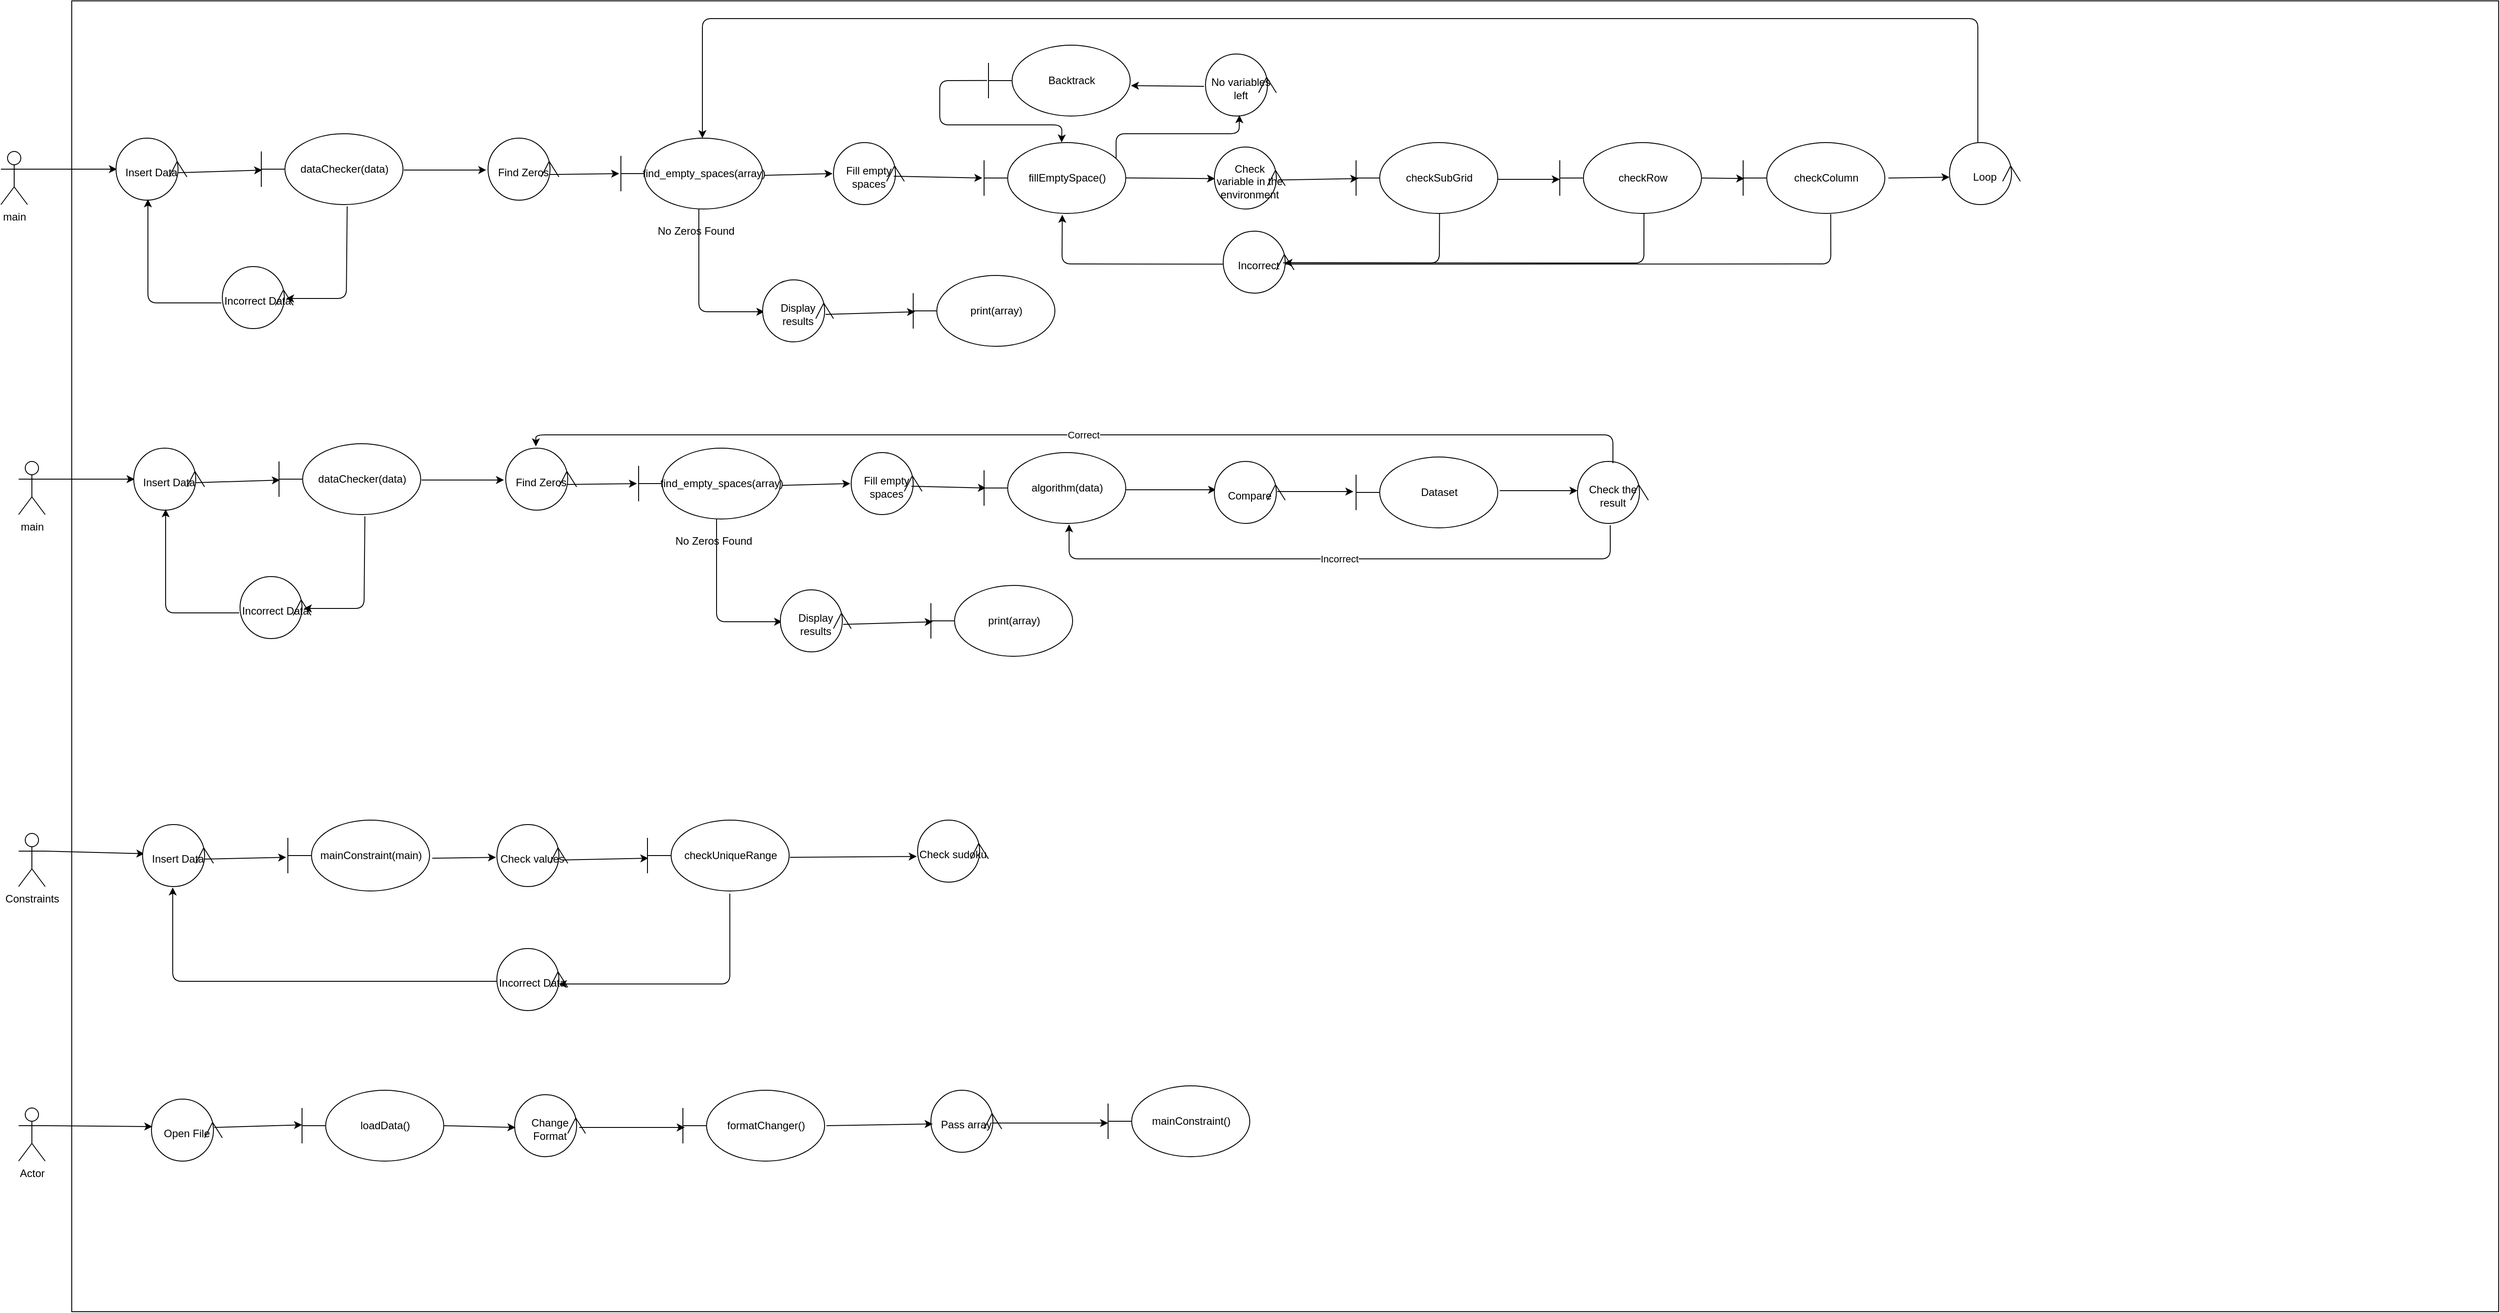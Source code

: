 <mxfile version="14.1.1" type="github">
  <diagram id="gI8m6C9c187NHEWIORXg" name="Page-1">
    <mxGraphModel dx="1422" dy="1909" grid="1" gridSize="10" guides="1" tooltips="1" connect="1" arrows="1" fold="1" page="1" pageScale="1" pageWidth="827" pageHeight="1169" math="0" shadow="0">
      <root>
        <mxCell id="0" />
        <mxCell id="1" parent="0" />
        <mxCell id="W0wIh-QrFydrwNOZ_83b-1" value="main" style="shape=umlActor;verticalLabelPosition=bottom;verticalAlign=top;html=1;outlineConnect=0;" parent="1" vertex="1">
          <mxGeometry x="40" y="120" width="30" height="60" as="geometry" />
        </mxCell>
        <mxCell id="W0wIh-QrFydrwNOZ_83b-3" value="" style="endArrow=classic;html=1;" parent="1" source="W0wIh-QrFydrwNOZ_83b-2" edge="1">
          <mxGeometry width="50" height="50" relative="1" as="geometry">
            <mxPoint x="390" y="390" as="sourcePoint" />
            <mxPoint x="440" y="340" as="targetPoint" />
          </mxGeometry>
        </mxCell>
        <mxCell id="W0wIh-QrFydrwNOZ_83b-2" value="" style="rounded=0;whiteSpace=wrap;html=1;" parent="1" vertex="1">
          <mxGeometry x="100" y="-400" width="2740" height="1480" as="geometry" />
        </mxCell>
        <mxCell id="W0wIh-QrFydrwNOZ_83b-4" value="" style="endArrow=classic;html=1;exitX=1;exitY=0.333;exitDx=0;exitDy=0;exitPerimeter=0;entryX=0.5;entryY=0.988;entryDx=0;entryDy=0;entryPerimeter=0;" parent="1" source="W0wIh-QrFydrwNOZ_83b-1" target="W0wIh-QrFydrwNOZ_83b-8" edge="1">
          <mxGeometry width="50" height="50" relative="1" as="geometry">
            <mxPoint x="390" y="390" as="sourcePoint" />
            <mxPoint x="440" y="340" as="targetPoint" />
          </mxGeometry>
        </mxCell>
        <mxCell id="W0wIh-QrFydrwNOZ_83b-6" value="dataChecker(data)" style="shape=umlBoundary;whiteSpace=wrap;html=1;" parent="1" vertex="1">
          <mxGeometry x="334" y="100" width="160" height="80" as="geometry" />
        </mxCell>
        <mxCell id="W0wIh-QrFydrwNOZ_83b-8" value="Insert Data" style="ellipse;shape=umlControl;whiteSpace=wrap;html=1;direction=south;" parent="1" vertex="1">
          <mxGeometry x="170" y="105" width="80" height="70" as="geometry" />
        </mxCell>
        <mxCell id="W0wIh-QrFydrwNOZ_83b-9" value="" style="endArrow=classic;html=1;exitX=0.557;exitY=0.125;exitDx=0;exitDy=0;exitPerimeter=0;entryX=0.006;entryY=0.513;entryDx=0;entryDy=0;entryPerimeter=0;" parent="1" source="W0wIh-QrFydrwNOZ_83b-8" target="W0wIh-QrFydrwNOZ_83b-6" edge="1">
          <mxGeometry width="50" height="50" relative="1" as="geometry">
            <mxPoint x="330" y="220" as="sourcePoint" />
            <mxPoint x="450.96" y="220" as="targetPoint" />
          </mxGeometry>
        </mxCell>
        <mxCell id="W0wIh-QrFydrwNOZ_83b-10" value="" style="endArrow=classic;html=1;exitX=1.006;exitY=0.513;exitDx=0;exitDy=0;exitPerimeter=0;entryX=0.514;entryY=1.025;entryDx=0;entryDy=0;entryPerimeter=0;" parent="1" source="W0wIh-QrFydrwNOZ_83b-6" edge="1">
          <mxGeometry width="50" height="50" relative="1" as="geometry">
            <mxPoint x="660" y="170" as="sourcePoint" />
            <mxPoint x="588" y="140.98" as="targetPoint" />
          </mxGeometry>
        </mxCell>
        <mxCell id="W0wIh-QrFydrwNOZ_83b-12" value="Find Zeros" style="ellipse;shape=umlControl;whiteSpace=wrap;html=1;direction=south;" parent="1" vertex="1">
          <mxGeometry x="590" y="105" width="80" height="70" as="geometry" />
        </mxCell>
        <mxCell id="W0wIh-QrFydrwNOZ_83b-13" value="Dataset" style="shape=umlBoundary;whiteSpace=wrap;html=1;" parent="1" vertex="1">
          <mxGeometry x="1550" y="115" width="160" height="80" as="geometry" />
        </mxCell>
        <mxCell id="W0wIh-QrFydrwNOZ_83b-14" value="" style="endArrow=classic;html=1;exitX=0.606;exitY=1.025;exitDx=0;exitDy=0;exitPerimeter=0;entryX=0.514;entryY=0.1;entryDx=0;entryDy=0;entryPerimeter=0;" parent="1" source="W0wIh-QrFydrwNOZ_83b-6" target="W0wIh-QrFydrwNOZ_83b-15" edge="1">
          <mxGeometry width="50" height="50" relative="1" as="geometry">
            <mxPoint x="488.48" y="210.06" as="sourcePoint" />
            <mxPoint x="582" y="210" as="targetPoint" />
            <Array as="points">
              <mxPoint x="430" y="286" />
            </Array>
          </mxGeometry>
        </mxCell>
        <mxCell id="W0wIh-QrFydrwNOZ_83b-15" value="Incorrect Data" style="ellipse;shape=umlControl;whiteSpace=wrap;html=1;direction=south;" parent="1" vertex="1">
          <mxGeometry x="290" y="250" width="80" height="70" as="geometry" />
        </mxCell>
        <mxCell id="W0wIh-QrFydrwNOZ_83b-16" value="" style="endArrow=classic;html=1;exitX=0.586;exitY=1.013;exitDx=0;exitDy=0;exitPerimeter=0;entryX=0.986;entryY=0.55;entryDx=0;entryDy=0;entryPerimeter=0;" parent="1" source="W0wIh-QrFydrwNOZ_83b-15" target="W0wIh-QrFydrwNOZ_83b-8" edge="1">
          <mxGeometry width="50" height="50" relative="1" as="geometry">
            <mxPoint x="218.96" y="270" as="sourcePoint" />
            <mxPoint x="150" y="373.98" as="targetPoint" />
            <Array as="points">
              <mxPoint x="206" y="291" />
            </Array>
          </mxGeometry>
        </mxCell>
        <mxCell id="W0wIh-QrFydrwNOZ_83b-19" value="find_empty_spaces(array)" style="shape=umlBoundary;whiteSpace=wrap;html=1;" parent="1" vertex="1">
          <mxGeometry x="740" y="105" width="160" height="80" as="geometry" />
        </mxCell>
        <mxCell id="W0wIh-QrFydrwNOZ_83b-21" value="" style="endArrow=classic;html=1;exitX=1.013;exitY=0.525;exitDx=0;exitDy=0;exitPerimeter=0;entryX=0.5;entryY=1.013;entryDx=0;entryDy=0;entryPerimeter=0;" parent="1" source="W0wIh-QrFydrwNOZ_83b-19" target="W0wIh-QrFydrwNOZ_83b-22" edge="1">
          <mxGeometry width="50" height="50" relative="1" as="geometry">
            <mxPoint x="1380" y="162.98" as="sourcePoint" />
            <mxPoint x="1360" y="142" as="targetPoint" />
          </mxGeometry>
        </mxCell>
        <mxCell id="W0wIh-QrFydrwNOZ_83b-22" value="Fill empty spaces" style="ellipse;shape=umlControl;whiteSpace=wrap;html=1;direction=south;" parent="1" vertex="1">
          <mxGeometry x="980" y="110" width="80" height="70" as="geometry" />
        </mxCell>
        <mxCell id="W0wIh-QrFydrwNOZ_83b-23" value="" style="endArrow=classic;html=1;exitX=0.543;exitY=0.15;exitDx=0;exitDy=0;exitPerimeter=0;entryX=0.013;entryY=0.5;entryDx=0;entryDy=0;entryPerimeter=0;" parent="1" source="W0wIh-QrFydrwNOZ_83b-22" target="W0wIh-QrFydrwNOZ_83b-24" edge="1">
          <mxGeometry width="50" height="50" relative="1" as="geometry">
            <mxPoint x="1460" y="149.5" as="sourcePoint" />
            <mxPoint x="1517.92" y="149.5" as="targetPoint" />
          </mxGeometry>
        </mxCell>
        <mxCell id="W0wIh-QrFydrwNOZ_83b-24" value="algorithm(data)" style="shape=umlBoundary;whiteSpace=wrap;html=1;" parent="1" vertex="1">
          <mxGeometry x="1130" y="110" width="160" height="80" as="geometry" />
        </mxCell>
        <mxCell id="W0wIh-QrFydrwNOZ_83b-26" value="" style="endArrow=classic;html=1;exitX=0.586;exitY=0.125;exitDx=0;exitDy=0;exitPerimeter=0;entryX=-0.012;entryY=0.5;entryDx=0;entryDy=0;entryPerimeter=0;" parent="1" source="W0wIh-QrFydrwNOZ_83b-12" target="W0wIh-QrFydrwNOZ_83b-19" edge="1">
          <mxGeometry width="50" height="50" relative="1" as="geometry">
            <mxPoint x="710" y="220.06" as="sourcePoint" />
            <mxPoint x="803.04" y="220" as="targetPoint" />
          </mxGeometry>
        </mxCell>
        <mxCell id="W0wIh-QrFydrwNOZ_83b-27" value="" style="endArrow=classic;html=1;exitX=1;exitY=0.525;exitDx=0;exitDy=0;exitPerimeter=0;entryX=0.457;entryY=0.975;entryDx=0;entryDy=0;entryPerimeter=0;" parent="1" source="W0wIh-QrFydrwNOZ_83b-24" target="W0wIh-QrFydrwNOZ_83b-28" edge="1">
          <mxGeometry width="50" height="50" relative="1" as="geometry">
            <mxPoint x="1340" y="200.0" as="sourcePoint" />
            <mxPoint x="1424.08" y="201.99" as="targetPoint" />
          </mxGeometry>
        </mxCell>
        <mxCell id="W0wIh-QrFydrwNOZ_83b-28" value="Compare" style="ellipse;shape=umlControl;whiteSpace=wrap;html=1;direction=south;" parent="1" vertex="1">
          <mxGeometry x="1390" y="120" width="80" height="70" as="geometry" />
        </mxCell>
        <mxCell id="W0wIh-QrFydrwNOZ_83b-29" value="" style="endArrow=classic;html=1;exitX=0.486;exitY=0.113;exitDx=0;exitDy=0;exitPerimeter=0;entryX=-0.019;entryY=0.488;entryDx=0;entryDy=0;entryPerimeter=0;" parent="1" source="W0wIh-QrFydrwNOZ_83b-28" target="W0wIh-QrFydrwNOZ_83b-13" edge="1">
          <mxGeometry width="50" height="50" relative="1" as="geometry">
            <mxPoint x="1480" y="185.01" as="sourcePoint" />
            <mxPoint x="1582" y="185.0" as="targetPoint" />
          </mxGeometry>
        </mxCell>
        <mxCell id="W0wIh-QrFydrwNOZ_83b-30" value="Check the result" style="ellipse;shape=umlControl;whiteSpace=wrap;html=1;direction=south;" parent="1" vertex="1">
          <mxGeometry x="1800" y="120" width="80" height="70" as="geometry" />
        </mxCell>
        <mxCell id="W0wIh-QrFydrwNOZ_83b-31" value="" style="endArrow=classic;html=1;exitX=1.013;exitY=0.475;exitDx=0;exitDy=0;exitPerimeter=0;entryX=0.471;entryY=1;entryDx=0;entryDy=0;entryPerimeter=0;" parent="1" source="W0wIh-QrFydrwNOZ_83b-13" target="W0wIh-QrFydrwNOZ_83b-30" edge="1">
          <mxGeometry width="50" height="50" relative="1" as="geometry">
            <mxPoint x="1714" y="230" as="sourcePoint" />
            <mxPoint x="1800" y="230.02" as="targetPoint" />
          </mxGeometry>
        </mxCell>
        <mxCell id="W0wIh-QrFydrwNOZ_83b-32" value="Incorrect" style="endArrow=classic;html=1;exitX=1.029;exitY=0.538;exitDx=0;exitDy=0;exitPerimeter=0;entryX=0.6;entryY=1.013;entryDx=0;entryDy=0;entryPerimeter=0;" parent="1" source="W0wIh-QrFydrwNOZ_83b-30" target="W0wIh-QrFydrwNOZ_83b-24" edge="1">
          <mxGeometry width="50" height="50" relative="1" as="geometry">
            <mxPoint x="1792.08" y="270.03" as="sourcePoint" />
            <mxPoint x="1880" y="270.0" as="targetPoint" />
            <Array as="points">
              <mxPoint x="1837" y="230" />
              <mxPoint x="1226" y="230" />
            </Array>
          </mxGeometry>
        </mxCell>
        <mxCell id="W0wIh-QrFydrwNOZ_83b-35" value="Correct" style="endArrow=classic;html=1;exitX=0.029;exitY=0.5;exitDx=0;exitDy=0;exitPerimeter=0;entryX=-0.029;entryY=0.575;entryDx=0;entryDy=0;entryPerimeter=0;" parent="1" source="W0wIh-QrFydrwNOZ_83b-30" target="W0wIh-QrFydrwNOZ_83b-12" edge="1">
          <mxGeometry width="50" height="50" relative="1" as="geometry">
            <mxPoint x="1950" y="235" as="sourcePoint" />
            <mxPoint x="2000" y="185" as="targetPoint" />
            <Array as="points">
              <mxPoint x="1840" y="90" />
              <mxPoint x="624" y="90" />
            </Array>
          </mxGeometry>
        </mxCell>
        <mxCell id="W0wIh-QrFydrwNOZ_83b-38" value="" style="endArrow=classic;html=1;exitX=0.55;exitY=1;exitDx=0;exitDy=0;exitPerimeter=0;entryX=0.514;entryY=0.975;entryDx=0;entryDy=0;entryPerimeter=0;" parent="1" source="W0wIh-QrFydrwNOZ_83b-19" target="W0wIh-QrFydrwNOZ_83b-39" edge="1">
          <mxGeometry width="50" height="50" relative="1" as="geometry">
            <mxPoint x="900.0" y="222" as="sourcePoint" />
            <mxPoint x="977" y="220" as="targetPoint" />
            <Array as="points">
              <mxPoint x="828" y="301" />
            </Array>
          </mxGeometry>
        </mxCell>
        <mxCell id="W0wIh-QrFydrwNOZ_83b-39" value="Display results" style="ellipse;shape=umlControl;whiteSpace=wrap;html=1;direction=south;" parent="1" vertex="1">
          <mxGeometry x="900" y="265" width="80" height="70" as="geometry" />
        </mxCell>
        <mxCell id="W0wIh-QrFydrwNOZ_83b-40" value="print(array)" style="shape=umlBoundary;whiteSpace=wrap;html=1;" parent="1" vertex="1">
          <mxGeometry x="1070" y="260" width="160" height="80" as="geometry" />
        </mxCell>
        <mxCell id="W0wIh-QrFydrwNOZ_83b-42" value="" style="endArrow=classic;html=1;exitX=0.557;exitY=0.113;exitDx=0;exitDy=0;exitPerimeter=0;entryX=0.013;entryY=0.513;entryDx=0;entryDy=0;entryPerimeter=0;" parent="1" source="W0wIh-QrFydrwNOZ_83b-39" target="W0wIh-QrFydrwNOZ_83b-40" edge="1">
          <mxGeometry width="50" height="50" relative="1" as="geometry">
            <mxPoint x="1080" y="400" as="sourcePoint" />
            <mxPoint x="1130" y="350" as="targetPoint" />
          </mxGeometry>
        </mxCell>
        <mxCell id="W0wIh-QrFydrwNOZ_83b-43" value="No Zeros Found" style="text;html=1;strokeColor=none;fillColor=none;align=center;verticalAlign=middle;whiteSpace=wrap;rounded=0;" parent="1" vertex="1">
          <mxGeometry x="780" y="200" width="90" height="20" as="geometry" />
        </mxCell>
        <mxCell id="ZiF1Yd1M9OJEne689u-W-1" value="Constraints" style="shape=umlActor;verticalLabelPosition=bottom;verticalAlign=top;html=1;outlineConnect=0;" parent="1" vertex="1">
          <mxGeometry x="40" y="540" width="30" height="60" as="geometry" />
        </mxCell>
        <mxCell id="ZiF1Yd1M9OJEne689u-W-2" value="" style="endArrow=classic;html=1;exitX=1;exitY=0.333;exitDx=0;exitDy=0;exitPerimeter=0;entryX=0.471;entryY=0.975;entryDx=0;entryDy=0;entryPerimeter=0;" parent="1" source="ZiF1Yd1M9OJEne689u-W-1" target="ZiF1Yd1M9OJEne689u-W-3" edge="1">
          <mxGeometry width="50" height="50" relative="1" as="geometry">
            <mxPoint x="140" y="580" as="sourcePoint" />
            <mxPoint x="190" y="530" as="targetPoint" />
          </mxGeometry>
        </mxCell>
        <mxCell id="ZiF1Yd1M9OJEne689u-W-3" value="Insert Data" style="ellipse;shape=umlControl;whiteSpace=wrap;html=1;direction=south;" parent="1" vertex="1">
          <mxGeometry x="180" y="530" width="80" height="70" as="geometry" />
        </mxCell>
        <mxCell id="ZiF1Yd1M9OJEne689u-W-4" value="mainConstraint(main)" style="shape=umlBoundary;whiteSpace=wrap;html=1;" parent="1" vertex="1">
          <mxGeometry x="344" y="525" width="160" height="80" as="geometry" />
        </mxCell>
        <mxCell id="ZiF1Yd1M9OJEne689u-W-5" value="" style="endArrow=classic;html=1;exitX=0.557;exitY=0.138;exitDx=0;exitDy=0;exitPerimeter=0;entryX=-0.012;entryY=0.525;entryDx=0;entryDy=0;entryPerimeter=0;" parent="1" source="ZiF1Yd1M9OJEne689u-W-3" target="ZiF1Yd1M9OJEne689u-W-4" edge="1">
          <mxGeometry width="50" height="50" relative="1" as="geometry">
            <mxPoint x="334" y="482.95" as="sourcePoint" />
            <mxPoint x="428.96" y="480.0" as="targetPoint" />
          </mxGeometry>
        </mxCell>
        <mxCell id="ZiF1Yd1M9OJEne689u-W-7" value="Incorrect Data" style="ellipse;shape=umlControl;whiteSpace=wrap;html=1;direction=south;" parent="1" vertex="1">
          <mxGeometry x="580" y="670" width="80" height="70" as="geometry" />
        </mxCell>
        <mxCell id="ZiF1Yd1M9OJEne689u-W-8" value="" style="endArrow=classic;html=1;exitX=0.529;exitY=1;exitDx=0;exitDy=0;exitPerimeter=0;entryX=1.014;entryY=0.575;entryDx=0;entryDy=0;entryPerimeter=0;" parent="1" source="ZiF1Yd1M9OJEne689u-W-7" target="ZiF1Yd1M9OJEne689u-W-3" edge="1">
          <mxGeometry width="50" height="50" relative="1" as="geometry">
            <mxPoint x="242.96" y="717" as="sourcePoint" />
            <mxPoint x="160" y="600" as="targetPoint" />
            <Array as="points">
              <mxPoint x="214" y="707" />
            </Array>
          </mxGeometry>
        </mxCell>
        <mxCell id="ZiF1Yd1M9OJEne689u-W-10" value="" style="endArrow=classic;html=1;exitX=1.019;exitY=0.538;exitDx=0;exitDy=0;exitPerimeter=0;entryX=0.529;entryY=1.013;entryDx=0;entryDy=0;entryPerimeter=0;" parent="1" source="ZiF1Yd1M9OJEne689u-W-4" target="ZiF1Yd1M9OJEne689u-W-12" edge="1">
          <mxGeometry width="50" height="50" relative="1" as="geometry">
            <mxPoint x="646.88" y="651.99" as="sourcePoint" />
            <mxPoint x="580.96" y="567.03" as="targetPoint" />
          </mxGeometry>
        </mxCell>
        <mxCell id="ZiF1Yd1M9OJEne689u-W-11" value="checkUniqueRange" style="shape=umlBoundary;whiteSpace=wrap;html=1;" parent="1" vertex="1">
          <mxGeometry x="750" y="525" width="160" height="80" as="geometry" />
        </mxCell>
        <mxCell id="ZiF1Yd1M9OJEne689u-W-12" value="Check values" style="ellipse;shape=umlControl;whiteSpace=wrap;html=1;direction=south;" parent="1" vertex="1">
          <mxGeometry x="580" y="530" width="80" height="70" as="geometry" />
        </mxCell>
        <mxCell id="ZiF1Yd1M9OJEne689u-W-14" value="" style="endArrow=classic;html=1;exitX=0.571;exitY=0.075;exitDx=0;exitDy=0;exitPerimeter=0;entryX=0.006;entryY=0.538;entryDx=0;entryDy=0;entryPerimeter=0;" parent="1" source="ZiF1Yd1M9OJEne689u-W-12" target="ZiF1Yd1M9OJEne689u-W-11" edge="1">
          <mxGeometry width="50" height="50" relative="1" as="geometry">
            <mxPoint x="710" y="530" as="sourcePoint" />
            <mxPoint x="760" y="480" as="targetPoint" />
          </mxGeometry>
        </mxCell>
        <mxCell id="ZiF1Yd1M9OJEne689u-W-15" value="" style="endArrow=classic;html=1;exitX=0.581;exitY=1.038;exitDx=0;exitDy=0;exitPerimeter=0;entryX=0.571;entryY=0.125;entryDx=0;entryDy=0;entryPerimeter=0;" parent="1" source="ZiF1Yd1M9OJEne689u-W-11" target="ZiF1Yd1M9OJEne689u-W-7" edge="1">
          <mxGeometry width="50" height="50" relative="1" as="geometry">
            <mxPoint x="850" y="720" as="sourcePoint" />
            <mxPoint x="900" y="670" as="targetPoint" />
            <Array as="points">
              <mxPoint x="843" y="710" />
            </Array>
          </mxGeometry>
        </mxCell>
        <mxCell id="ZiF1Yd1M9OJEne689u-W-16" value="" style="endArrow=classic;html=1;exitX=1.006;exitY=0.525;exitDx=0;exitDy=0;exitPerimeter=0;entryX=0.586;entryY=1.013;entryDx=0;entryDy=0;entryPerimeter=0;" parent="1" source="ZiF1Yd1M9OJEne689u-W-11" target="ZiF1Yd1M9OJEne689u-W-17" edge="1">
          <mxGeometry width="50" height="50" relative="1" as="geometry">
            <mxPoint x="1030" y="550" as="sourcePoint" />
            <mxPoint x="1080" y="500" as="targetPoint" />
          </mxGeometry>
        </mxCell>
        <mxCell id="ZiF1Yd1M9OJEne689u-W-17" value="Check sudoku" style="ellipse;shape=umlControl;whiteSpace=wrap;html=1;direction=south;" parent="1" vertex="1">
          <mxGeometry x="1055" y="525" width="80" height="70" as="geometry" />
        </mxCell>
        <mxCell id="ZiF1Yd1M9OJEne689u-W-18" value="Actor" style="shape=umlActor;verticalLabelPosition=bottom;verticalAlign=top;html=1;outlineConnect=0;" parent="1" vertex="1">
          <mxGeometry x="40" y="850" width="30" height="60" as="geometry" />
        </mxCell>
        <mxCell id="ZiF1Yd1M9OJEne689u-W-19" value="Open File" style="ellipse;shape=umlControl;whiteSpace=wrap;html=1;direction=south;" parent="1" vertex="1">
          <mxGeometry x="190" y="840" width="80" height="70" as="geometry" />
        </mxCell>
        <mxCell id="ZiF1Yd1M9OJEne689u-W-20" value="" style="endArrow=classic;html=1;exitX=1;exitY=0.333;exitDx=0;exitDy=0;exitPerimeter=0;entryX=0.443;entryY=0.988;entryDx=0;entryDy=0;entryPerimeter=0;" parent="1" source="ZiF1Yd1M9OJEne689u-W-18" target="ZiF1Yd1M9OJEne689u-W-19" edge="1">
          <mxGeometry width="50" height="50" relative="1" as="geometry">
            <mxPoint x="270" y="850" as="sourcePoint" />
            <mxPoint x="320" y="800" as="targetPoint" />
          </mxGeometry>
        </mxCell>
        <mxCell id="ZiF1Yd1M9OJEne689u-W-21" value="" style="endArrow=classic;html=1;exitX=0.457;exitY=0.113;exitDx=0;exitDy=0;exitPerimeter=0;entryX=0;entryY=0.488;entryDx=0;entryDy=0;entryPerimeter=0;" parent="1" source="ZiF1Yd1M9OJEne689u-W-19" target="ZiF1Yd1M9OJEne689u-W-23" edge="1">
          <mxGeometry width="50" height="50" relative="1" as="geometry">
            <mxPoint x="380" y="910" as="sourcePoint" />
            <mxPoint x="430" y="860" as="targetPoint" />
          </mxGeometry>
        </mxCell>
        <mxCell id="ZiF1Yd1M9OJEne689u-W-22" value="Change Format" style="ellipse;shape=umlControl;whiteSpace=wrap;html=1;direction=south;" parent="1" vertex="1">
          <mxGeometry x="600" y="835" width="80" height="70" as="geometry" />
        </mxCell>
        <mxCell id="ZiF1Yd1M9OJEne689u-W-23" value="loadData()" style="shape=umlBoundary;whiteSpace=wrap;html=1;" parent="1" vertex="1">
          <mxGeometry x="360" y="830" width="160" height="80" as="geometry" />
        </mxCell>
        <mxCell id="ZiF1Yd1M9OJEne689u-W-24" value="" style="endArrow=classic;html=1;exitX=1;exitY=0.5;exitDx=0;exitDy=0;exitPerimeter=0;entryX=0.529;entryY=0.988;entryDx=0;entryDy=0;entryPerimeter=0;" parent="1" source="ZiF1Yd1M9OJEne689u-W-23" target="ZiF1Yd1M9OJEne689u-W-22" edge="1">
          <mxGeometry width="50" height="50" relative="1" as="geometry">
            <mxPoint x="570" y="955" as="sourcePoint" />
            <mxPoint x="620" y="905" as="targetPoint" />
          </mxGeometry>
        </mxCell>
        <mxCell id="ZiF1Yd1M9OJEne689u-W-25" value="formatChanger()" style="shape=umlBoundary;whiteSpace=wrap;html=1;" parent="1" vertex="1">
          <mxGeometry x="790" y="830" width="160" height="80" as="geometry" />
        </mxCell>
        <mxCell id="ZiF1Yd1M9OJEne689u-W-26" value="" style="endArrow=classic;html=1;exitX=0.529;exitY=0.088;exitDx=0;exitDy=0;exitPerimeter=0;entryX=0.013;entryY=0.525;entryDx=0;entryDy=0;entryPerimeter=0;" parent="1" source="ZiF1Yd1M9OJEne689u-W-22" target="ZiF1Yd1M9OJEne689u-W-25" edge="1">
          <mxGeometry width="50" height="50" relative="1" as="geometry">
            <mxPoint x="740" y="950" as="sourcePoint" />
            <mxPoint x="790" y="900" as="targetPoint" />
          </mxGeometry>
        </mxCell>
        <mxCell id="ZiF1Yd1M9OJEne689u-W-27" value="Pass array" style="ellipse;shape=umlControl;whiteSpace=wrap;html=1;direction=south;" parent="1" vertex="1">
          <mxGeometry x="1070" y="830" width="80" height="70" as="geometry" />
        </mxCell>
        <mxCell id="ZiF1Yd1M9OJEne689u-W-28" value="" style="endArrow=classic;html=1;exitX=1.013;exitY=0.5;exitDx=0;exitDy=0;exitPerimeter=0;entryX=0.543;entryY=0.975;entryDx=0;entryDy=0;entryPerimeter=0;" parent="1" source="ZiF1Yd1M9OJEne689u-W-25" target="ZiF1Yd1M9OJEne689u-W-27" edge="1">
          <mxGeometry width="50" height="50" relative="1" as="geometry">
            <mxPoint x="1040" y="955" as="sourcePoint" />
            <mxPoint x="1090" y="905" as="targetPoint" />
          </mxGeometry>
        </mxCell>
        <mxCell id="ZiF1Yd1M9OJEne689u-W-29" value="" style="endArrow=classic;html=1;exitX=0.529;exitY=0.138;exitDx=0;exitDy=0;exitPerimeter=0;entryX=0;entryY=0.525;entryDx=0;entryDy=0;entryPerimeter=0;" parent="1" source="ZiF1Yd1M9OJEne689u-W-27" target="ZiF1Yd1M9OJEne689u-W-30" edge="1">
          <mxGeometry width="50" height="50" relative="1" as="geometry">
            <mxPoint x="1260" y="920" as="sourcePoint" />
            <mxPoint x="1310" y="870" as="targetPoint" />
          </mxGeometry>
        </mxCell>
        <mxCell id="ZiF1Yd1M9OJEne689u-W-30" value="mainConstraint()" style="shape=umlBoundary;whiteSpace=wrap;html=1;" parent="1" vertex="1">
          <mxGeometry x="1270" y="825" width="160" height="80" as="geometry" />
        </mxCell>
        <mxCell id="K1zx9iukP4_eoGGUbtov-1" value="main" style="shape=umlActor;verticalLabelPosition=bottom;verticalAlign=top;html=1;outlineConnect=0;" vertex="1" parent="1">
          <mxGeometry x="20" y="-230" width="30" height="60" as="geometry" />
        </mxCell>
        <mxCell id="K1zx9iukP4_eoGGUbtov-3" value="" style="endArrow=classic;html=1;exitX=1;exitY=0.333;exitDx=0;exitDy=0;exitPerimeter=0;entryX=0.5;entryY=0.988;entryDx=0;entryDy=0;entryPerimeter=0;" edge="1" parent="1" source="K1zx9iukP4_eoGGUbtov-1" target="K1zx9iukP4_eoGGUbtov-5">
          <mxGeometry width="50" height="50" relative="1" as="geometry">
            <mxPoint x="370" y="40" as="sourcePoint" />
            <mxPoint x="420" y="-10" as="targetPoint" />
          </mxGeometry>
        </mxCell>
        <mxCell id="K1zx9iukP4_eoGGUbtov-4" value="dataChecker(data)" style="shape=umlBoundary;whiteSpace=wrap;html=1;" vertex="1" parent="1">
          <mxGeometry x="314" y="-250" width="160" height="80" as="geometry" />
        </mxCell>
        <mxCell id="K1zx9iukP4_eoGGUbtov-5" value="Insert Data" style="ellipse;shape=umlControl;whiteSpace=wrap;html=1;direction=south;" vertex="1" parent="1">
          <mxGeometry x="150" y="-245" width="80" height="70" as="geometry" />
        </mxCell>
        <mxCell id="K1zx9iukP4_eoGGUbtov-6" value="" style="endArrow=classic;html=1;exitX=0.557;exitY=0.125;exitDx=0;exitDy=0;exitPerimeter=0;entryX=0.006;entryY=0.513;entryDx=0;entryDy=0;entryPerimeter=0;" edge="1" parent="1" source="K1zx9iukP4_eoGGUbtov-5" target="K1zx9iukP4_eoGGUbtov-4">
          <mxGeometry width="50" height="50" relative="1" as="geometry">
            <mxPoint x="310" y="-130" as="sourcePoint" />
            <mxPoint x="430.96" y="-130" as="targetPoint" />
          </mxGeometry>
        </mxCell>
        <mxCell id="K1zx9iukP4_eoGGUbtov-7" value="" style="endArrow=classic;html=1;exitX=1.006;exitY=0.513;exitDx=0;exitDy=0;exitPerimeter=0;entryX=0.514;entryY=1.025;entryDx=0;entryDy=0;entryPerimeter=0;" edge="1" parent="1" source="K1zx9iukP4_eoGGUbtov-4">
          <mxGeometry width="50" height="50" relative="1" as="geometry">
            <mxPoint x="640" y="-180" as="sourcePoint" />
            <mxPoint x="568" y="-209.02" as="targetPoint" />
          </mxGeometry>
        </mxCell>
        <mxCell id="K1zx9iukP4_eoGGUbtov-8" value="Find Zeros" style="ellipse;shape=umlControl;whiteSpace=wrap;html=1;direction=south;" vertex="1" parent="1">
          <mxGeometry x="570" y="-245" width="80" height="70" as="geometry" />
        </mxCell>
        <mxCell id="K1zx9iukP4_eoGGUbtov-10" value="" style="endArrow=classic;html=1;exitX=0.606;exitY=1.025;exitDx=0;exitDy=0;exitPerimeter=0;entryX=0.514;entryY=0.1;entryDx=0;entryDy=0;entryPerimeter=0;" edge="1" parent="1" source="K1zx9iukP4_eoGGUbtov-4" target="K1zx9iukP4_eoGGUbtov-11">
          <mxGeometry width="50" height="50" relative="1" as="geometry">
            <mxPoint x="468.48" y="-139.94" as="sourcePoint" />
            <mxPoint x="562" y="-140" as="targetPoint" />
            <Array as="points">
              <mxPoint x="410" y="-64" />
            </Array>
          </mxGeometry>
        </mxCell>
        <mxCell id="K1zx9iukP4_eoGGUbtov-11" value="Incorrect Data" style="ellipse;shape=umlControl;whiteSpace=wrap;html=1;direction=south;" vertex="1" parent="1">
          <mxGeometry x="270" y="-100" width="80" height="70" as="geometry" />
        </mxCell>
        <mxCell id="K1zx9iukP4_eoGGUbtov-12" value="" style="endArrow=classic;html=1;exitX=0.586;exitY=1.013;exitDx=0;exitDy=0;exitPerimeter=0;entryX=0.986;entryY=0.55;entryDx=0;entryDy=0;entryPerimeter=0;" edge="1" parent="1" source="K1zx9iukP4_eoGGUbtov-11" target="K1zx9iukP4_eoGGUbtov-5">
          <mxGeometry width="50" height="50" relative="1" as="geometry">
            <mxPoint x="198.96" y="-80" as="sourcePoint" />
            <mxPoint x="130" y="23.98" as="targetPoint" />
            <Array as="points">
              <mxPoint x="186" y="-59" />
            </Array>
          </mxGeometry>
        </mxCell>
        <mxCell id="K1zx9iukP4_eoGGUbtov-13" value="find_empty_spaces(array)" style="shape=umlBoundary;whiteSpace=wrap;html=1;" vertex="1" parent="1">
          <mxGeometry x="720" y="-245" width="160" height="80" as="geometry" />
        </mxCell>
        <mxCell id="K1zx9iukP4_eoGGUbtov-14" value="" style="endArrow=classic;html=1;exitX=1.013;exitY=0.525;exitDx=0;exitDy=0;exitPerimeter=0;entryX=0.5;entryY=1.013;entryDx=0;entryDy=0;entryPerimeter=0;" edge="1" parent="1" source="K1zx9iukP4_eoGGUbtov-13" target="K1zx9iukP4_eoGGUbtov-15">
          <mxGeometry width="50" height="50" relative="1" as="geometry">
            <mxPoint x="1360" y="-187.02" as="sourcePoint" />
            <mxPoint x="1340" y="-208" as="targetPoint" />
          </mxGeometry>
        </mxCell>
        <mxCell id="K1zx9iukP4_eoGGUbtov-15" value="Fill empty spaces" style="ellipse;shape=umlControl;whiteSpace=wrap;html=1;direction=south;" vertex="1" parent="1">
          <mxGeometry x="960" y="-240" width="80" height="70" as="geometry" />
        </mxCell>
        <mxCell id="K1zx9iukP4_eoGGUbtov-16" value="" style="endArrow=classic;html=1;exitX=0.543;exitY=0.15;exitDx=0;exitDy=0;exitPerimeter=0;entryX=-0.012;entryY=0.5;entryDx=0;entryDy=0;entryPerimeter=0;" edge="1" parent="1" source="K1zx9iukP4_eoGGUbtov-15" target="K1zx9iukP4_eoGGUbtov-31">
          <mxGeometry width="50" height="50" relative="1" as="geometry">
            <mxPoint x="1440" y="-200.5" as="sourcePoint" />
            <mxPoint x="1497.92" y="-200.5" as="targetPoint" />
          </mxGeometry>
        </mxCell>
        <mxCell id="K1zx9iukP4_eoGGUbtov-18" value="" style="endArrow=classic;html=1;exitX=0.586;exitY=0.125;exitDx=0;exitDy=0;exitPerimeter=0;entryX=-0.012;entryY=0.5;entryDx=0;entryDy=0;entryPerimeter=0;" edge="1" parent="1" source="K1zx9iukP4_eoGGUbtov-8" target="K1zx9iukP4_eoGGUbtov-13">
          <mxGeometry width="50" height="50" relative="1" as="geometry">
            <mxPoint x="690" y="-129.94" as="sourcePoint" />
            <mxPoint x="783.04" y="-130" as="targetPoint" />
          </mxGeometry>
        </mxCell>
        <mxCell id="K1zx9iukP4_eoGGUbtov-26" value="" style="endArrow=classic;html=1;exitX=0.55;exitY=1;exitDx=0;exitDy=0;exitPerimeter=0;entryX=0.514;entryY=0.975;entryDx=0;entryDy=0;entryPerimeter=0;" edge="1" parent="1" source="K1zx9iukP4_eoGGUbtov-13" target="K1zx9iukP4_eoGGUbtov-27">
          <mxGeometry width="50" height="50" relative="1" as="geometry">
            <mxPoint x="880.0" y="-128" as="sourcePoint" />
            <mxPoint x="957" y="-130" as="targetPoint" />
            <Array as="points">
              <mxPoint x="808" y="-49" />
            </Array>
          </mxGeometry>
        </mxCell>
        <mxCell id="K1zx9iukP4_eoGGUbtov-27" value="Display results" style="ellipse;shape=umlControl;whiteSpace=wrap;html=1;direction=south;" vertex="1" parent="1">
          <mxGeometry x="880" y="-85" width="80" height="70" as="geometry" />
        </mxCell>
        <mxCell id="K1zx9iukP4_eoGGUbtov-28" value="print(array)" style="shape=umlBoundary;whiteSpace=wrap;html=1;" vertex="1" parent="1">
          <mxGeometry x="1050" y="-90" width="160" height="80" as="geometry" />
        </mxCell>
        <mxCell id="K1zx9iukP4_eoGGUbtov-29" value="" style="endArrow=classic;html=1;exitX=0.557;exitY=0.113;exitDx=0;exitDy=0;exitPerimeter=0;entryX=0.013;entryY=0.513;entryDx=0;entryDy=0;entryPerimeter=0;" edge="1" parent="1" source="K1zx9iukP4_eoGGUbtov-27" target="K1zx9iukP4_eoGGUbtov-28">
          <mxGeometry width="50" height="50" relative="1" as="geometry">
            <mxPoint x="1060" y="50" as="sourcePoint" />
            <mxPoint x="1110" as="targetPoint" />
          </mxGeometry>
        </mxCell>
        <mxCell id="K1zx9iukP4_eoGGUbtov-30" value="No Zeros Found" style="text;html=1;strokeColor=none;fillColor=none;align=center;verticalAlign=middle;whiteSpace=wrap;rounded=0;" vertex="1" parent="1">
          <mxGeometry x="760" y="-150" width="90" height="20" as="geometry" />
        </mxCell>
        <mxCell id="K1zx9iukP4_eoGGUbtov-31" value="fillEmptySpace()" style="shape=umlBoundary;whiteSpace=wrap;html=1;" vertex="1" parent="1">
          <mxGeometry x="1130" y="-240" width="160" height="80" as="geometry" />
        </mxCell>
        <mxCell id="K1zx9iukP4_eoGGUbtov-33" value="" style="endArrow=classic;html=1;exitX=1;exitY=0.498;exitDx=0;exitDy=0;exitPerimeter=0;entryX=0.51;entryY=0.99;entryDx=0;entryDy=0;entryPerimeter=0;" edge="1" parent="1" source="K1zx9iukP4_eoGGUbtov-31" target="K1zx9iukP4_eoGGUbtov-34">
          <mxGeometry width="50" height="50" relative="1" as="geometry">
            <mxPoint x="1320" y="-201" as="sourcePoint" />
            <mxPoint x="1420.08" y="-199.01" as="targetPoint" />
          </mxGeometry>
        </mxCell>
        <mxCell id="K1zx9iukP4_eoGGUbtov-34" value="Check variable in the environment" style="ellipse;shape=umlControl;whiteSpace=wrap;html=1;direction=south;" vertex="1" parent="1">
          <mxGeometry x="1390" y="-235" width="80" height="70" as="geometry" />
        </mxCell>
        <mxCell id="K1zx9iukP4_eoGGUbtov-35" value="checkSubGrid" style="shape=umlBoundary;whiteSpace=wrap;html=1;" vertex="1" parent="1">
          <mxGeometry x="1550" y="-240" width="160" height="80" as="geometry" />
        </mxCell>
        <mxCell id="K1zx9iukP4_eoGGUbtov-36" value="checkRow" style="shape=umlBoundary;whiteSpace=wrap;html=1;" vertex="1" parent="1">
          <mxGeometry x="1780" y="-240" width="160" height="80" as="geometry" />
        </mxCell>
        <mxCell id="K1zx9iukP4_eoGGUbtov-37" value="checkColumn" style="shape=umlBoundary;whiteSpace=wrap;html=1;" vertex="1" parent="1">
          <mxGeometry x="1987" y="-240" width="160" height="80" as="geometry" />
        </mxCell>
        <mxCell id="K1zx9iukP4_eoGGUbtov-38" value="" style="endArrow=classic;html=1;exitX=0.533;exitY=0.094;exitDx=0;exitDy=0;exitPerimeter=0;entryX=0.016;entryY=0.508;entryDx=0;entryDy=0;entryPerimeter=0;" edge="1" parent="1" source="K1zx9iukP4_eoGGUbtov-34" target="K1zx9iukP4_eoGGUbtov-35">
          <mxGeometry width="50" height="50" relative="1" as="geometry">
            <mxPoint x="1520" y="-160.86" as="sourcePoint" />
            <mxPoint x="1620.8" y="-160.0" as="targetPoint" />
          </mxGeometry>
        </mxCell>
        <mxCell id="K1zx9iukP4_eoGGUbtov-39" value="" style="endArrow=classic;html=1;exitX=1;exitY=0.519;exitDx=0;exitDy=0;exitPerimeter=0;entryX=0;entryY=0.519;entryDx=0;entryDy=0;entryPerimeter=0;" edge="1" parent="1" source="K1zx9iukP4_eoGGUbtov-35" target="K1zx9iukP4_eoGGUbtov-36">
          <mxGeometry width="50" height="50" relative="1" as="geometry">
            <mxPoint x="1740" y="-180.16" as="sourcePoint" />
            <mxPoint x="1840.8" y="-179.3" as="targetPoint" />
          </mxGeometry>
        </mxCell>
        <mxCell id="K1zx9iukP4_eoGGUbtov-40" value="" style="endArrow=classic;html=1;exitX=1;exitY=0.5;exitDx=0;exitDy=0;exitPerimeter=0;entryX=0.008;entryY=0.508;entryDx=0;entryDy=0;entryPerimeter=0;" edge="1" parent="1" source="K1zx9iukP4_eoGGUbtov-36" target="K1zx9iukP4_eoGGUbtov-37">
          <mxGeometry width="50" height="50" relative="1" as="geometry">
            <mxPoint x="1970" y="-165.0" as="sourcePoint" />
            <mxPoint x="2040" y="-165" as="targetPoint" />
          </mxGeometry>
        </mxCell>
        <mxCell id="K1zx9iukP4_eoGGUbtov-41" value="" style="endArrow=classic;html=1;exitX=0.589;exitY=0.998;exitDx=0;exitDy=0;exitPerimeter=0;entryX=0.51;entryY=0.135;entryDx=0;entryDy=0;entryPerimeter=0;" edge="1" parent="1" source="K1zx9iukP4_eoGGUbtov-35" target="K1zx9iukP4_eoGGUbtov-43">
          <mxGeometry width="50" height="50" relative="1" as="geometry">
            <mxPoint x="1710" y="-110" as="sourcePoint" />
            <mxPoint x="1760" y="-160" as="targetPoint" />
            <Array as="points">
              <mxPoint x="1644" y="-104" />
            </Array>
          </mxGeometry>
        </mxCell>
        <mxCell id="K1zx9iukP4_eoGGUbtov-43" value="Incorrect" style="ellipse;shape=umlControl;whiteSpace=wrap;html=1;direction=south;" vertex="1" parent="1">
          <mxGeometry x="1400" y="-140" width="80" height="70" as="geometry" />
        </mxCell>
        <mxCell id="K1zx9iukP4_eoGGUbtov-44" value="" style="endArrow=classic;html=1;exitX=0.533;exitY=1;exitDx=0;exitDy=0;exitPerimeter=0;entryX=0.552;entryY=1.019;entryDx=0;entryDy=0;entryPerimeter=0;" edge="1" parent="1" source="K1zx9iukP4_eoGGUbtov-43" target="K1zx9iukP4_eoGGUbtov-31">
          <mxGeometry width="50" height="50" relative="1" as="geometry">
            <mxPoint x="1241" y="-40" as="sourcePoint" />
            <mxPoint x="1291" y="-90" as="targetPoint" />
            <Array as="points">
              <mxPoint x="1218" y="-103" />
            </Array>
          </mxGeometry>
        </mxCell>
        <mxCell id="K1zx9iukP4_eoGGUbtov-46" value="" style="endArrow=none;html=1;exitX=0.594;exitY=0.998;exitDx=0;exitDy=0;exitPerimeter=0;entryX=0.51;entryY=0.156;entryDx=0;entryDy=0;entryPerimeter=0;" edge="1" parent="1" source="K1zx9iukP4_eoGGUbtov-36" target="K1zx9iukP4_eoGGUbtov-43">
          <mxGeometry width="50" height="50" relative="1" as="geometry">
            <mxPoint x="1880" y="-70" as="sourcePoint" />
            <mxPoint x="1930" y="-120" as="targetPoint" />
            <Array as="points">
              <mxPoint x="1875" y="-104" />
            </Array>
          </mxGeometry>
        </mxCell>
        <mxCell id="K1zx9iukP4_eoGGUbtov-47" value="" style="endArrow=none;html=1;exitX=0.533;exitY=0.125;exitDx=0;exitDy=0;exitPerimeter=0;entryX=0.618;entryY=1.008;entryDx=0;entryDy=0;entryPerimeter=0;" edge="1" parent="1" source="K1zx9iukP4_eoGGUbtov-43" target="K1zx9iukP4_eoGGUbtov-37">
          <mxGeometry width="50" height="50" relative="1" as="geometry">
            <mxPoint x="1987" y="-60" as="sourcePoint" />
            <mxPoint x="2037" y="-110" as="targetPoint" />
            <Array as="points">
              <mxPoint x="2086" y="-103" />
            </Array>
          </mxGeometry>
        </mxCell>
        <mxCell id="K1zx9iukP4_eoGGUbtov-49" value="No variables left" style="ellipse;shape=umlControl;whiteSpace=wrap;html=1;direction=south;" vertex="1" parent="1">
          <mxGeometry x="1380" y="-340" width="80" height="70" as="geometry" />
        </mxCell>
        <mxCell id="K1zx9iukP4_eoGGUbtov-50" value="Backtrack" style="shape=umlBoundary;whiteSpace=wrap;html=1;" vertex="1" parent="1">
          <mxGeometry x="1135" y="-350" width="160" height="80" as="geometry" />
        </mxCell>
        <mxCell id="K1zx9iukP4_eoGGUbtov-51" value="" style="endArrow=classic;html=1;exitX=0.932;exitY=0.227;exitDx=0;exitDy=0;exitPerimeter=0;entryX=0.986;entryY=0.521;entryDx=0;entryDy=0;entryPerimeter=0;" edge="1" parent="1" source="K1zx9iukP4_eoGGUbtov-31" target="K1zx9iukP4_eoGGUbtov-49">
          <mxGeometry width="50" height="50" relative="1" as="geometry">
            <mxPoint x="1350" y="-220" as="sourcePoint" />
            <mxPoint x="1400" y="-270" as="targetPoint" />
            <Array as="points">
              <mxPoint x="1279" y="-250" />
              <mxPoint x="1418" y="-250" />
            </Array>
          </mxGeometry>
        </mxCell>
        <mxCell id="K1zx9iukP4_eoGGUbtov-52" value="" style="endArrow=classic;html=1;exitX=0.521;exitY=1.021;exitDx=0;exitDy=0;exitPerimeter=0;entryX=1.005;entryY=0.571;entryDx=0;entryDy=0;entryPerimeter=0;" edge="1" parent="1" source="K1zx9iukP4_eoGGUbtov-49" target="K1zx9iukP4_eoGGUbtov-50">
          <mxGeometry width="50" height="50" relative="1" as="geometry">
            <mxPoint x="1470" y="-330" as="sourcePoint" />
            <mxPoint x="1520" y="-380" as="targetPoint" />
          </mxGeometry>
        </mxCell>
        <mxCell id="K1zx9iukP4_eoGGUbtov-53" value="" style="endArrow=classic;html=1;exitX=-0.01;exitY=0.498;exitDx=0;exitDy=0;exitPerimeter=0;entryX=0.547;entryY=-0.002;entryDx=0;entryDy=0;entryPerimeter=0;" edge="1" parent="1" source="K1zx9iukP4_eoGGUbtov-50" target="K1zx9iukP4_eoGGUbtov-31">
          <mxGeometry width="50" height="50" relative="1" as="geometry">
            <mxPoint x="1320" y="-340" as="sourcePoint" />
            <mxPoint x="1370" y="-390" as="targetPoint" />
            <Array as="points">
              <mxPoint x="1080" y="-310" />
              <mxPoint x="1080" y="-260" />
              <mxPoint x="1218" y="-260" />
            </Array>
          </mxGeometry>
        </mxCell>
        <mxCell id="K1zx9iukP4_eoGGUbtov-54" value="Loop" style="ellipse;shape=umlControl;whiteSpace=wrap;html=1;direction=south;" vertex="1" parent="1">
          <mxGeometry x="2220" y="-240" width="80" height="70" as="geometry" />
        </mxCell>
        <mxCell id="K1zx9iukP4_eoGGUbtov-55" value="" style="endArrow=classic;html=1;exitX=1.025;exitY=0.5;exitDx=0;exitDy=0;exitPerimeter=0;entryX=0.557;entryY=1;entryDx=0;entryDy=0;entryPerimeter=0;" edge="1" parent="1" source="K1zx9iukP4_eoGGUbtov-37" target="K1zx9iukP4_eoGGUbtov-54">
          <mxGeometry width="50" height="50" relative="1" as="geometry">
            <mxPoint x="2240" y="-60" as="sourcePoint" />
            <mxPoint x="2290" y="-110" as="targetPoint" />
          </mxGeometry>
        </mxCell>
        <mxCell id="K1zx9iukP4_eoGGUbtov-56" value="" style="endArrow=classic;html=1;exitX=0;exitY=0.6;exitDx=0;exitDy=0;exitPerimeter=0;entryX=0.575;entryY=0;entryDx=0;entryDy=0;entryPerimeter=0;" edge="1" parent="1" source="K1zx9iukP4_eoGGUbtov-54" target="K1zx9iukP4_eoGGUbtov-13">
          <mxGeometry width="50" height="50" relative="1" as="geometry">
            <mxPoint x="2250" y="-260" as="sourcePoint" />
            <mxPoint x="2300" y="-310" as="targetPoint" />
            <Array as="points">
              <mxPoint x="2252" y="-380" />
              <mxPoint x="812" y="-380" />
            </Array>
          </mxGeometry>
        </mxCell>
      </root>
    </mxGraphModel>
  </diagram>
</mxfile>
